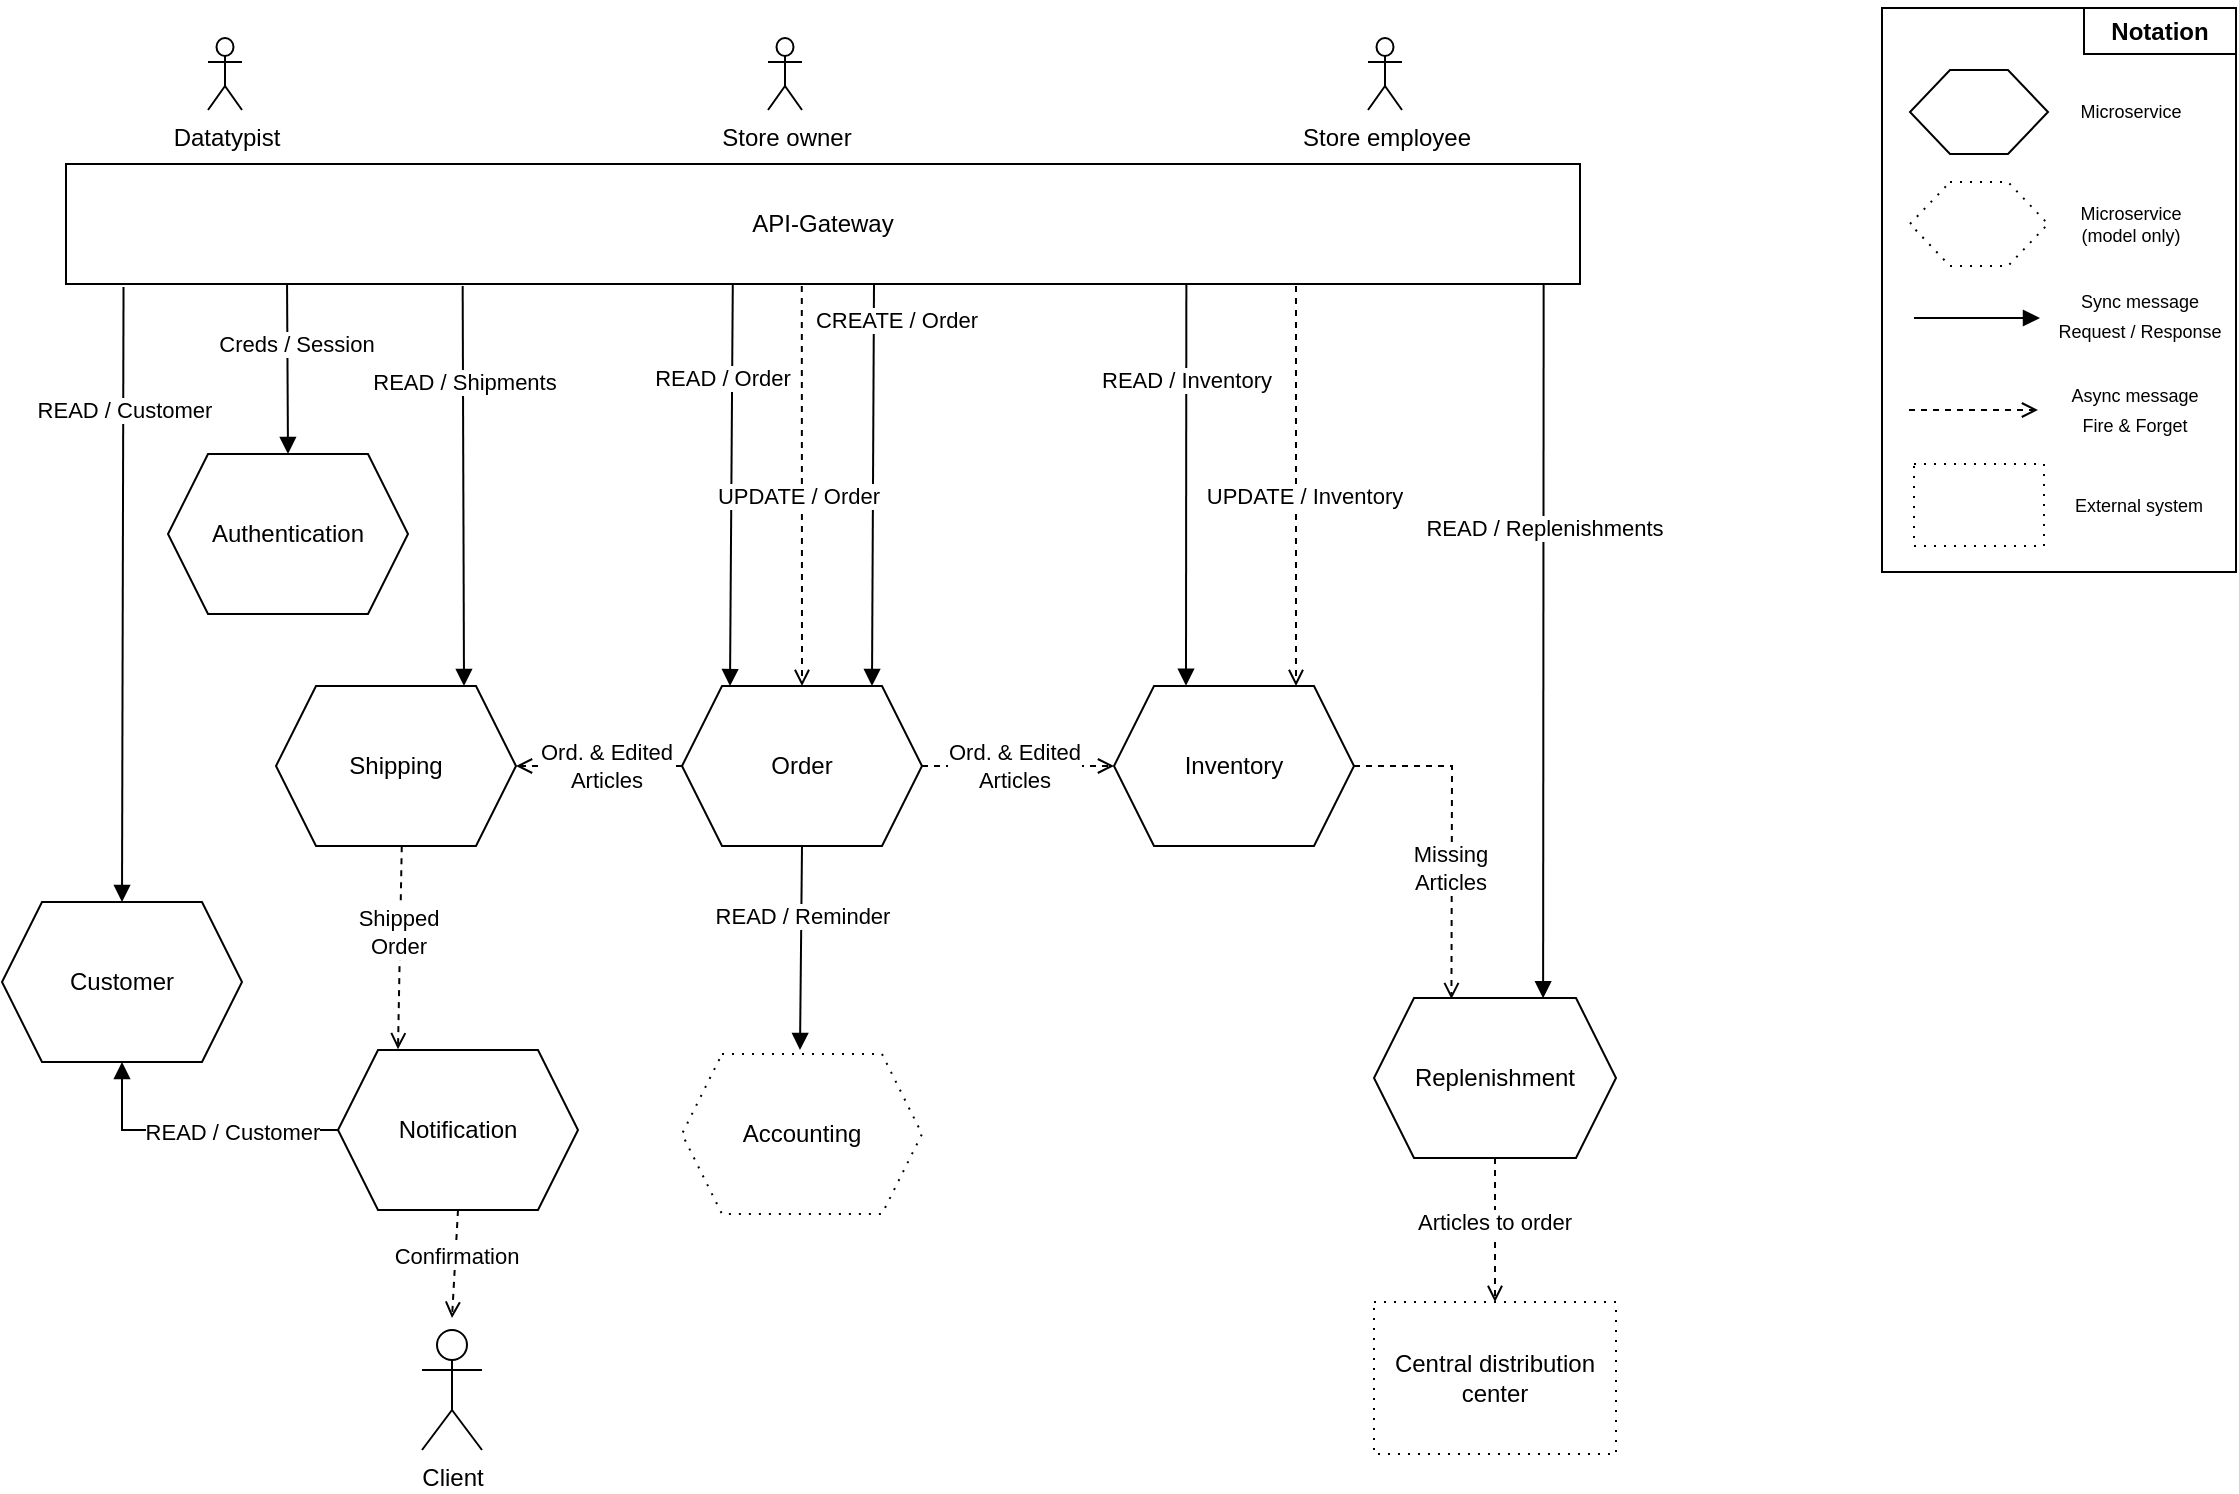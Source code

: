 <mxfile version="24.8.3">
  <diagram name="Seite-1" id="EVmuxIH9lZPNY804kmiC">
    <mxGraphModel dx="1166" dy="2350" grid="0" gridSize="10" guides="1" tooltips="1" connect="1" arrows="1" fold="1" page="1" pageScale="1" pageWidth="1169" pageHeight="827" math="0" shadow="0">
      <root>
        <mxCell id="0" />
        <mxCell id="1" parent="0" />
        <mxCell id="twRwxWfXpDW-MKf2u_4a-7" value="" style="rounded=0;whiteSpace=wrap;html=1;" parent="1" vertex="1">
          <mxGeometry x="992" y="-827" width="177" height="282" as="geometry" />
        </mxCell>
        <mxCell id="twRwxWfXpDW-MKf2u_4a-3" value="" style="shape=hexagon;perimeter=hexagonPerimeter2;whiteSpace=wrap;html=1;fixedSize=1;" parent="1" vertex="1">
          <mxGeometry x="1006" y="-796" width="69" height="42" as="geometry" />
        </mxCell>
        <mxCell id="twRwxWfXpDW-MKf2u_4a-4" value="&lt;font style=&quot;font-size: 9px;&quot;&gt;Sync message&lt;br&gt;Request / Response&lt;/font&gt;" style="text;html=1;align=center;verticalAlign=middle;whiteSpace=wrap;rounded=0;" parent="1" vertex="1">
          <mxGeometry x="1078" y="-689" width="86" height="30" as="geometry" />
        </mxCell>
        <mxCell id="twRwxWfXpDW-MKf2u_4a-5" value="&lt;font style=&quot;font-size: 9px;&quot;&gt;Async message&lt;br&gt;Fire &amp;amp; Forget&lt;/font&gt;" style="text;html=1;align=center;verticalAlign=middle;whiteSpace=wrap;rounded=0;" parent="1" vertex="1">
          <mxGeometry x="1073" y="-642" width="91" height="30" as="geometry" />
        </mxCell>
        <mxCell id="twRwxWfXpDW-MKf2u_4a-6" value="Microservice" style="text;html=1;align=center;verticalAlign=middle;whiteSpace=wrap;rounded=0;fontSize=9;" parent="1" vertex="1">
          <mxGeometry x="1078" y="-790" width="77" height="30" as="geometry" />
        </mxCell>
        <mxCell id="twRwxWfXpDW-MKf2u_4a-8" value="" style="rounded=0;whiteSpace=wrap;html=1;" parent="1" vertex="1">
          <mxGeometry x="1093" y="-827" width="76" height="23" as="geometry" />
        </mxCell>
        <mxCell id="twRwxWfXpDW-MKf2u_4a-9" value="&lt;b&gt;Notation&lt;/b&gt;" style="text;html=1;align=center;verticalAlign=middle;whiteSpace=wrap;rounded=0;" parent="1" vertex="1">
          <mxGeometry x="1101" y="-830.5" width="60" height="30" as="geometry" />
        </mxCell>
        <mxCell id="twRwxWfXpDW-MKf2u_4a-10" value="API-Gateway" style="rounded=0;whiteSpace=wrap;html=1;" parent="1" vertex="1">
          <mxGeometry x="84" y="-749" width="757" height="60" as="geometry" />
        </mxCell>
        <mxCell id="twRwxWfXpDW-MKf2u_4a-11" value="Shipping" style="shape=hexagon;perimeter=hexagonPerimeter2;whiteSpace=wrap;html=1;fixedSize=1;" parent="1" vertex="1">
          <mxGeometry x="189" y="-488" width="120" height="80" as="geometry" />
        </mxCell>
        <mxCell id="twRwxWfXpDW-MKf2u_4a-12" value="Order" style="shape=hexagon;perimeter=hexagonPerimeter2;whiteSpace=wrap;html=1;fixedSize=1;" parent="1" vertex="1">
          <mxGeometry x="392" y="-488" width="120" height="80" as="geometry" />
        </mxCell>
        <mxCell id="twRwxWfXpDW-MKf2u_4a-13" value="Inventory" style="shape=hexagon;perimeter=hexagonPerimeter2;whiteSpace=wrap;html=1;fixedSize=1;" parent="1" vertex="1">
          <mxGeometry x="608" y="-488" width="120" height="80" as="geometry" />
        </mxCell>
        <mxCell id="twRwxWfXpDW-MKf2u_4a-14" value="Authentication" style="shape=hexagon;perimeter=hexagonPerimeter2;whiteSpace=wrap;html=1;fixedSize=1;" parent="1" vertex="1">
          <mxGeometry x="135" y="-604" width="120" height="80" as="geometry" />
        </mxCell>
        <mxCell id="twRwxWfXpDW-MKf2u_4a-20" value="" style="html=1;verticalAlign=bottom;labelBackgroundColor=none;endArrow=block;endFill=1;rounded=0;" parent="1" edge="1">
          <mxGeometry width="160" relative="1" as="geometry">
            <mxPoint x="1008" y="-672" as="sourcePoint" />
            <mxPoint x="1071" y="-672" as="targetPoint" />
          </mxGeometry>
        </mxCell>
        <mxCell id="twRwxWfXpDW-MKf2u_4a-21" value="" style="html=1;verticalAlign=bottom;labelBackgroundColor=none;endArrow=open;endFill=0;dashed=1;rounded=0;" parent="1" edge="1">
          <mxGeometry width="160" relative="1" as="geometry">
            <mxPoint x="1005.5" y="-626" as="sourcePoint" />
            <mxPoint x="1070" y="-626" as="targetPoint" />
          </mxGeometry>
        </mxCell>
        <mxCell id="twRwxWfXpDW-MKf2u_4a-22" value="" style="html=1;verticalAlign=bottom;labelBackgroundColor=none;endArrow=block;endFill=1;rounded=0;exitX=0.146;exitY=1;exitDx=0;exitDy=0;exitPerimeter=0;entryX=0.5;entryY=0;entryDx=0;entryDy=0;" parent="1" source="twRwxWfXpDW-MKf2u_4a-10" target="twRwxWfXpDW-MKf2u_4a-14" edge="1">
          <mxGeometry width="160" relative="1" as="geometry">
            <mxPoint x="133.467" y="-689" as="sourcePoint" />
            <mxPoint x="133" y="-633.06" as="targetPoint" />
          </mxGeometry>
        </mxCell>
        <mxCell id="twRwxWfXpDW-MKf2u_4a-23" value="Creds / Session" style="edgeLabel;html=1;align=center;verticalAlign=middle;resizable=0;points=[];" parent="twRwxWfXpDW-MKf2u_4a-22" vertex="1" connectable="0">
          <mxGeometry x="-0.056" y="-1" relative="1" as="geometry">
            <mxPoint x="5" y="-10" as="offset" />
          </mxGeometry>
        </mxCell>
        <mxCell id="twRwxWfXpDW-MKf2u_4a-24" value="" style="shape=hexagon;perimeter=hexagonPerimeter2;whiteSpace=wrap;html=1;fixedSize=1;dashed=1;dashPattern=1 4;" parent="1" vertex="1">
          <mxGeometry x="1006" y="-740" width="69" height="42" as="geometry" />
        </mxCell>
        <mxCell id="twRwxWfXpDW-MKf2u_4a-25" value="Microservice&lt;br&gt;(model only)" style="text;html=1;align=center;verticalAlign=middle;whiteSpace=wrap;rounded=0;fontSize=9;" parent="1" vertex="1">
          <mxGeometry x="1078" y="-734" width="77" height="30" as="geometry" />
        </mxCell>
        <mxCell id="twRwxWfXpDW-MKf2u_4a-26" value="" style="html=1;verticalAlign=bottom;labelBackgroundColor=none;endArrow=block;endFill=1;rounded=0;entryX=0.625;entryY=0;entryDx=0;entryDy=0;exitX=0.262;exitY=1.017;exitDx=0;exitDy=0;exitPerimeter=0;" parent="1" edge="1" source="twRwxWfXpDW-MKf2u_4a-10">
          <mxGeometry width="160" relative="1" as="geometry">
            <mxPoint x="287" y="-686" as="sourcePoint" />
            <mxPoint x="283" y="-488" as="targetPoint" />
          </mxGeometry>
        </mxCell>
        <mxCell id="twRwxWfXpDW-MKf2u_4a-27" value="READ / Shipments" style="edgeLabel;html=1;align=center;verticalAlign=middle;resizable=0;points=[];" parent="twRwxWfXpDW-MKf2u_4a-26" vertex="1" connectable="0">
          <mxGeometry x="-0.056" y="-1" relative="1" as="geometry">
            <mxPoint x="1" y="-47" as="offset" />
          </mxGeometry>
        </mxCell>
        <mxCell id="twRwxWfXpDW-MKf2u_4a-28" value="" style="html=1;verticalAlign=bottom;labelBackgroundColor=none;endArrow=block;endFill=1;rounded=0;entryX=0.292;entryY=0.005;entryDx=0;entryDy=0;entryPerimeter=0;exitX=0.455;exitY=1.006;exitDx=0;exitDy=0;exitPerimeter=0;" parent="1" edge="1">
          <mxGeometry width="160" relative="1" as="geometry">
            <mxPoint x="417.395" y="-689.0" as="sourcePoint" />
            <mxPoint x="416.0" y="-487.96" as="targetPoint" />
          </mxGeometry>
        </mxCell>
        <mxCell id="twRwxWfXpDW-MKf2u_4a-29" value="READ / Order" style="edgeLabel;html=1;align=center;verticalAlign=middle;resizable=0;points=[];" parent="twRwxWfXpDW-MKf2u_4a-28" vertex="1" connectable="0">
          <mxGeometry x="-0.056" y="-1" relative="1" as="geometry">
            <mxPoint x="-4" y="-48" as="offset" />
          </mxGeometry>
        </mxCell>
        <mxCell id="twRwxWfXpDW-MKf2u_4a-30" value="" style="html=1;verticalAlign=bottom;labelBackgroundColor=none;endArrow=block;endFill=1;rounded=0;entryX=0.3;entryY=-0.002;entryDx=0;entryDy=0;entryPerimeter=0;exitX=0.74;exitY=1;exitDx=0;exitDy=0;exitPerimeter=0;" parent="1" source="twRwxWfXpDW-MKf2u_4a-10" target="twRwxWfXpDW-MKf2u_4a-13" edge="1">
          <mxGeometry width="160" relative="1" as="geometry">
            <mxPoint x="710" y="-689" as="sourcePoint" />
            <mxPoint x="710" y="-489" as="targetPoint" />
          </mxGeometry>
        </mxCell>
        <mxCell id="twRwxWfXpDW-MKf2u_4a-31" value="READ / Inventory" style="edgeLabel;html=1;align=center;verticalAlign=middle;resizable=0;points=[];" parent="twRwxWfXpDW-MKf2u_4a-30" vertex="1" connectable="0">
          <mxGeometry x="-0.056" y="-1" relative="1" as="geometry">
            <mxPoint x="1" y="-47" as="offset" />
          </mxGeometry>
        </mxCell>
        <mxCell id="twRwxWfXpDW-MKf2u_4a-32" value="Replenishment" style="shape=hexagon;perimeter=hexagonPerimeter2;whiteSpace=wrap;html=1;fixedSize=1;" parent="1" vertex="1">
          <mxGeometry x="738" y="-332" width="121" height="80" as="geometry" />
        </mxCell>
        <mxCell id="twRwxWfXpDW-MKf2u_4a-33" value="" style="html=1;verticalAlign=bottom;labelBackgroundColor=none;endArrow=block;endFill=1;rounded=0;exitX=0.976;exitY=0.997;exitDx=0;exitDy=0;exitPerimeter=0;entryX=0.23;entryY=0.002;entryDx=0;entryDy=0;entryPerimeter=0;" parent="1" source="twRwxWfXpDW-MKf2u_4a-10" edge="1">
          <mxGeometry width="160" relative="1" as="geometry">
            <mxPoint x="819.002" y="-689.0" as="sourcePoint" />
            <mxPoint x="822.56" y="-331.84" as="targetPoint" />
          </mxGeometry>
        </mxCell>
        <mxCell id="twRwxWfXpDW-MKf2u_4a-34" value="READ / Replenishments" style="edgeLabel;html=1;align=center;verticalAlign=middle;resizable=0;points=[];" parent="twRwxWfXpDW-MKf2u_4a-33" vertex="1" connectable="0">
          <mxGeometry x="-0.056" y="-1" relative="1" as="geometry">
            <mxPoint x="1" y="-47" as="offset" />
          </mxGeometry>
        </mxCell>
        <mxCell id="twRwxWfXpDW-MKf2u_4a-35" value="" style="html=1;verticalAlign=bottom;labelBackgroundColor=none;endArrow=block;endFill=1;rounded=0;entryX=0.292;entryY=0.005;entryDx=0;entryDy=0;entryPerimeter=0;exitX=0.455;exitY=1.006;exitDx=0;exitDy=0;exitPerimeter=0;" parent="1" edge="1">
          <mxGeometry width="160" relative="1" as="geometry">
            <mxPoint x="488" y="-689" as="sourcePoint" />
            <mxPoint x="487" y="-488" as="targetPoint" />
          </mxGeometry>
        </mxCell>
        <mxCell id="twRwxWfXpDW-MKf2u_4a-36" value="CREATE / Order" style="edgeLabel;html=1;align=center;verticalAlign=middle;resizable=0;points=[];" parent="twRwxWfXpDW-MKf2u_4a-35" vertex="1" connectable="0">
          <mxGeometry x="-0.056" y="-1" relative="1" as="geometry">
            <mxPoint x="12" y="-77" as="offset" />
          </mxGeometry>
        </mxCell>
        <mxCell id="twRwxWfXpDW-MKf2u_4a-37" value="" style="html=1;verticalAlign=bottom;labelBackgroundColor=none;endArrow=open;endFill=0;dashed=1;rounded=0;exitX=1;exitY=0.5;exitDx=0;exitDy=0;entryX=0.32;entryY=0.007;entryDx=0;entryDy=0;entryPerimeter=0;" parent="1" source="twRwxWfXpDW-MKf2u_4a-13" target="twRwxWfXpDW-MKf2u_4a-32" edge="1">
          <mxGeometry width="160" relative="1" as="geometry">
            <mxPoint x="738" y="-452" as="sourcePoint" />
            <mxPoint x="776" y="-354" as="targetPoint" />
            <Array as="points">
              <mxPoint x="777" y="-448" />
            </Array>
          </mxGeometry>
        </mxCell>
        <mxCell id="twRwxWfXpDW-MKf2u_4a-38" value="Missing&lt;br&gt;Articles" style="edgeLabel;html=1;align=center;verticalAlign=middle;resizable=0;points=[];" parent="twRwxWfXpDW-MKf2u_4a-37" vertex="1" connectable="0">
          <mxGeometry x="0.241" relative="1" as="geometry">
            <mxPoint x="-1" y="-3" as="offset" />
          </mxGeometry>
        </mxCell>
        <mxCell id="twRwxWfXpDW-MKf2u_4a-39" value="Notification" style="shape=hexagon;perimeter=hexagonPerimeter2;whiteSpace=wrap;html=1;fixedSize=1;" parent="1" vertex="1">
          <mxGeometry x="220" y="-306" width="120" height="80" as="geometry" />
        </mxCell>
        <mxCell id="twRwxWfXpDW-MKf2u_4a-40" value="Customer" style="shape=hexagon;perimeter=hexagonPerimeter2;whiteSpace=wrap;html=1;fixedSize=1;" parent="1" vertex="1">
          <mxGeometry x="52" y="-380" width="120" height="80" as="geometry" />
        </mxCell>
        <mxCell id="twRwxWfXpDW-MKf2u_4a-43" value="" style="html=1;verticalAlign=bottom;labelBackgroundColor=none;endArrow=open;endFill=0;dashed=1;rounded=0;exitX=0.524;exitY=1.001;exitDx=0;exitDy=0;entryX=0.25;entryY=-0.005;entryDx=0;entryDy=0;entryPerimeter=0;exitPerimeter=0;" parent="1" source="twRwxWfXpDW-MKf2u_4a-11" target="twRwxWfXpDW-MKf2u_4a-39" edge="1">
          <mxGeometry width="160" relative="1" as="geometry">
            <mxPoint x="220" y="-346" as="sourcePoint" />
            <mxPoint x="284.5" y="-346" as="targetPoint" />
          </mxGeometry>
        </mxCell>
        <mxCell id="twRwxWfXpDW-MKf2u_4a-50" value="Shipped&lt;br&gt;Order" style="edgeLabel;html=1;align=center;verticalAlign=middle;resizable=0;points=[];" parent="twRwxWfXpDW-MKf2u_4a-43" vertex="1" connectable="0">
          <mxGeometry x="-0.152" y="-1" relative="1" as="geometry">
            <mxPoint as="offset" />
          </mxGeometry>
        </mxCell>
        <mxCell id="twRwxWfXpDW-MKf2u_4a-44" value="" style="html=1;verticalAlign=bottom;labelBackgroundColor=none;endArrow=block;endFill=1;rounded=0;exitX=0;exitY=0.5;exitDx=0;exitDy=0;entryX=0.5;entryY=1;entryDx=0;entryDy=0;" parent="1" source="twRwxWfXpDW-MKf2u_4a-39" target="twRwxWfXpDW-MKf2u_4a-40" edge="1">
          <mxGeometry width="160" relative="1" as="geometry">
            <mxPoint x="146" y="-235" as="sourcePoint" />
            <mxPoint x="209" y="-235" as="targetPoint" />
            <Array as="points">
              <mxPoint x="112" y="-266" />
            </Array>
          </mxGeometry>
        </mxCell>
        <mxCell id="twRwxWfXpDW-MKf2u_4a-45" value="READ / Customer" style="edgeLabel;html=1;align=center;verticalAlign=middle;resizable=0;points=[];" parent="twRwxWfXpDW-MKf2u_4a-44" vertex="1" connectable="0">
          <mxGeometry x="0.346" relative="1" as="geometry">
            <mxPoint x="42" y="1" as="offset" />
          </mxGeometry>
        </mxCell>
        <mxCell id="twRwxWfXpDW-MKf2u_4a-46" value="" style="html=1;verticalAlign=bottom;labelBackgroundColor=none;endArrow=open;endFill=0;dashed=1;rounded=0;exitX=1;exitY=0.5;exitDx=0;exitDy=0;entryX=0;entryY=0.5;entryDx=0;entryDy=0;" parent="1" source="twRwxWfXpDW-MKf2u_4a-12" target="twRwxWfXpDW-MKf2u_4a-13" edge="1">
          <mxGeometry width="160" relative="1" as="geometry">
            <mxPoint x="550" y="-403" as="sourcePoint" />
            <mxPoint x="614.5" y="-403" as="targetPoint" />
          </mxGeometry>
        </mxCell>
        <mxCell id="twRwxWfXpDW-MKf2u_4a-47" value="Ord. &amp;amp; Edited&lt;br&gt;Articles" style="edgeLabel;html=1;align=center;verticalAlign=middle;resizable=0;points=[];" parent="twRwxWfXpDW-MKf2u_4a-46" vertex="1" connectable="0">
          <mxGeometry x="-0.012" relative="1" as="geometry">
            <mxPoint x="-2" as="offset" />
          </mxGeometry>
        </mxCell>
        <mxCell id="twRwxWfXpDW-MKf2u_4a-48" value="" style="html=1;verticalAlign=bottom;labelBackgroundColor=none;endArrow=open;endFill=0;dashed=1;rounded=0;exitX=0.486;exitY=1.017;exitDx=0;exitDy=0;entryX=0.5;entryY=0;entryDx=0;entryDy=0;exitPerimeter=0;" parent="1" source="twRwxWfXpDW-MKf2u_4a-10" target="twRwxWfXpDW-MKf2u_4a-12" edge="1">
          <mxGeometry width="160" relative="1" as="geometry">
            <mxPoint x="512" y="-414" as="sourcePoint" />
            <mxPoint x="608" y="-414" as="targetPoint" />
          </mxGeometry>
        </mxCell>
        <mxCell id="twRwxWfXpDW-MKf2u_4a-49" value="UPDATE / Order" style="edgeLabel;html=1;align=center;verticalAlign=middle;resizable=0;points=[];" parent="twRwxWfXpDW-MKf2u_4a-48" vertex="1" connectable="0">
          <mxGeometry x="-0.012" relative="1" as="geometry">
            <mxPoint x="-2" y="6" as="offset" />
          </mxGeometry>
        </mxCell>
        <mxCell id="twRwxWfXpDW-MKf2u_4a-51" value="Client" style="shape=umlActor;verticalLabelPosition=bottom;verticalAlign=top;html=1;" parent="1" vertex="1">
          <mxGeometry x="262" y="-166" width="30" height="60" as="geometry" />
        </mxCell>
        <mxCell id="twRwxWfXpDW-MKf2u_4a-52" value="" style="html=1;verticalAlign=bottom;labelBackgroundColor=none;endArrow=open;endFill=0;dashed=1;rounded=0;exitX=0.5;exitY=1;exitDx=0;exitDy=0;" parent="1" source="twRwxWfXpDW-MKf2u_4a-39" edge="1">
          <mxGeometry width="160" relative="1" as="geometry">
            <mxPoint x="292" y="-228" as="sourcePoint" />
            <mxPoint x="277" y="-172" as="targetPoint" />
          </mxGeometry>
        </mxCell>
        <mxCell id="twRwxWfXpDW-MKf2u_4a-53" value="Confirmation" style="edgeLabel;html=1;align=center;verticalAlign=middle;resizable=0;points=[];" parent="twRwxWfXpDW-MKf2u_4a-52" vertex="1" connectable="0">
          <mxGeometry x="-0.152" y="-1" relative="1" as="geometry">
            <mxPoint x="1" as="offset" />
          </mxGeometry>
        </mxCell>
        <mxCell id="twRwxWfXpDW-MKf2u_4a-55" value="Accounting" style="shape=hexagon;perimeter=hexagonPerimeter2;whiteSpace=wrap;html=1;fixedSize=1;dashed=1;dashPattern=1 4;" parent="1" vertex="1">
          <mxGeometry x="392" y="-304" width="120" height="80" as="geometry" />
        </mxCell>
        <mxCell id="twRwxWfXpDW-MKf2u_4a-56" value="" style="html=1;verticalAlign=bottom;labelBackgroundColor=none;endArrow=block;endFill=1;rounded=0;exitX=0.5;exitY=1;exitDx=0;exitDy=0;" parent="1" source="twRwxWfXpDW-MKf2u_4a-12" edge="1">
          <mxGeometry width="160" relative="1" as="geometry">
            <mxPoint x="577" y="-312" as="sourcePoint" />
            <mxPoint x="451" y="-306" as="targetPoint" />
          </mxGeometry>
        </mxCell>
        <mxCell id="twRwxWfXpDW-MKf2u_4a-57" value="READ / Reminder" style="edgeLabel;html=1;align=center;verticalAlign=middle;resizable=0;points=[];" parent="twRwxWfXpDW-MKf2u_4a-56" vertex="1" connectable="0">
          <mxGeometry x="-0.056" y="-1" relative="1" as="geometry">
            <mxPoint x="1" y="-13" as="offset" />
          </mxGeometry>
        </mxCell>
        <mxCell id="twRwxWfXpDW-MKf2u_4a-58" value="" style="html=1;verticalAlign=bottom;labelBackgroundColor=none;endArrow=open;endFill=0;dashed=1;rounded=0;exitX=0;exitY=0.5;exitDx=0;exitDy=0;entryX=1;entryY=0.5;entryDx=0;entryDy=0;" parent="1" source="twRwxWfXpDW-MKf2u_4a-12" target="twRwxWfXpDW-MKf2u_4a-11" edge="1">
          <mxGeometry width="160" relative="1" as="geometry">
            <mxPoint x="299" y="-408" as="sourcePoint" />
            <mxPoint x="395" y="-408" as="targetPoint" />
          </mxGeometry>
        </mxCell>
        <mxCell id="twRwxWfXpDW-MKf2u_4a-59" value="Ord. &amp;amp; Edited&lt;br&gt;Articles" style="edgeLabel;html=1;align=center;verticalAlign=middle;resizable=0;points=[];" parent="twRwxWfXpDW-MKf2u_4a-58" vertex="1" connectable="0">
          <mxGeometry x="-0.012" relative="1" as="geometry">
            <mxPoint x="3" as="offset" />
          </mxGeometry>
        </mxCell>
        <mxCell id="twRwxWfXpDW-MKf2u_4a-60" value="" style="html=1;verticalAlign=bottom;labelBackgroundColor=none;endArrow=open;endFill=0;dashed=1;rounded=0;exitX=0.486;exitY=1.017;exitDx=0;exitDy=0;entryX=0.5;entryY=0;entryDx=0;entryDy=0;exitPerimeter=0;" parent="1" edge="1">
          <mxGeometry width="160" relative="1" as="geometry">
            <mxPoint x="699" y="-688" as="sourcePoint" />
            <mxPoint x="699" y="-488" as="targetPoint" />
          </mxGeometry>
        </mxCell>
        <mxCell id="twRwxWfXpDW-MKf2u_4a-61" value="UPDATE / Inventory" style="edgeLabel;html=1;align=center;verticalAlign=middle;resizable=0;points=[];" parent="twRwxWfXpDW-MKf2u_4a-60" vertex="1" connectable="0">
          <mxGeometry x="-0.012" relative="1" as="geometry">
            <mxPoint x="4" y="6" as="offset" />
          </mxGeometry>
        </mxCell>
        <mxCell id="twRwxWfXpDW-MKf2u_4a-64" value="" style="rounded=0;whiteSpace=wrap;html=1;dashed=1;dashPattern=1 4;" parent="1" vertex="1">
          <mxGeometry x="1008" y="-599" width="65" height="41" as="geometry" />
        </mxCell>
        <mxCell id="twRwxWfXpDW-MKf2u_4a-65" value="&lt;font style=&quot;font-size: 9px;&quot;&gt;External system&lt;/font&gt;" style="text;html=1;align=center;verticalAlign=middle;whiteSpace=wrap;rounded=0;fontSize=9;" parent="1" vertex="1">
          <mxGeometry x="1075" y="-593.5" width="91" height="30" as="geometry" />
        </mxCell>
        <mxCell id="twRwxWfXpDW-MKf2u_4a-66" value="Central distribution center" style="rounded=0;whiteSpace=wrap;html=1;dashed=1;dashPattern=1 4;" parent="1" vertex="1">
          <mxGeometry x="738" y="-180" width="121" height="76" as="geometry" />
        </mxCell>
        <mxCell id="twRwxWfXpDW-MKf2u_4a-67" value="" style="html=1;verticalAlign=bottom;labelBackgroundColor=none;endArrow=open;endFill=0;dashed=1;rounded=0;exitX=0.5;exitY=1;exitDx=0;exitDy=0;entryX=0.5;entryY=0;entryDx=0;entryDy=0;" parent="1" source="twRwxWfXpDW-MKf2u_4a-32" target="twRwxWfXpDW-MKf2u_4a-66" edge="1">
          <mxGeometry width="160" relative="1" as="geometry">
            <mxPoint x="884" y="-232" as="sourcePoint" />
            <mxPoint x="948.5" y="-232" as="targetPoint" />
          </mxGeometry>
        </mxCell>
        <mxCell id="twRwxWfXpDW-MKf2u_4a-72" value="Articles to order" style="edgeLabel;html=1;align=center;verticalAlign=middle;resizable=0;points=[];" parent="twRwxWfXpDW-MKf2u_4a-67" vertex="1" connectable="0">
          <mxGeometry x="-0.167" y="2" relative="1" as="geometry">
            <mxPoint x="-3" y="2" as="offset" />
          </mxGeometry>
        </mxCell>
        <mxCell id="twRwxWfXpDW-MKf2u_4a-68" value="Datatypist" style="shape=umlActor;verticalLabelPosition=bottom;verticalAlign=top;html=1;outlineConnect=0;" parent="1" vertex="1">
          <mxGeometry x="155" y="-812" width="17" height="36" as="geometry" />
        </mxCell>
        <mxCell id="twRwxWfXpDW-MKf2u_4a-69" value="Store owner" style="shape=umlActor;verticalLabelPosition=bottom;verticalAlign=top;html=1;outlineConnect=0;" parent="1" vertex="1">
          <mxGeometry x="435" y="-812" width="17" height="36" as="geometry" />
        </mxCell>
        <mxCell id="twRwxWfXpDW-MKf2u_4a-70" value="Store employee" style="shape=umlActor;verticalLabelPosition=bottom;verticalAlign=top;html=1;outlineConnect=0;" parent="1" vertex="1">
          <mxGeometry x="735" y="-812" width="17" height="36" as="geometry" />
        </mxCell>
        <mxCell id="_jrWEnDzerTKkW7tiQki-3" value="" style="html=1;verticalAlign=bottom;labelBackgroundColor=none;endArrow=block;endFill=1;rounded=0;entryX=0.5;entryY=0;entryDx=0;entryDy=0;exitX=0.038;exitY=1.025;exitDx=0;exitDy=0;exitPerimeter=0;" edge="1" parent="1" source="twRwxWfXpDW-MKf2u_4a-10" target="twRwxWfXpDW-MKf2u_4a-40">
          <mxGeometry width="160" relative="1" as="geometry">
            <mxPoint x="92" y="-689" as="sourcePoint" />
            <mxPoint x="93" y="-489" as="targetPoint" />
          </mxGeometry>
        </mxCell>
        <mxCell id="_jrWEnDzerTKkW7tiQki-4" value="READ / Customer" style="edgeLabel;html=1;align=center;verticalAlign=middle;resizable=0;points=[];" vertex="1" connectable="0" parent="_jrWEnDzerTKkW7tiQki-3">
          <mxGeometry x="-0.056" y="-1" relative="1" as="geometry">
            <mxPoint x="1" y="-84" as="offset" />
          </mxGeometry>
        </mxCell>
      </root>
    </mxGraphModel>
  </diagram>
</mxfile>
